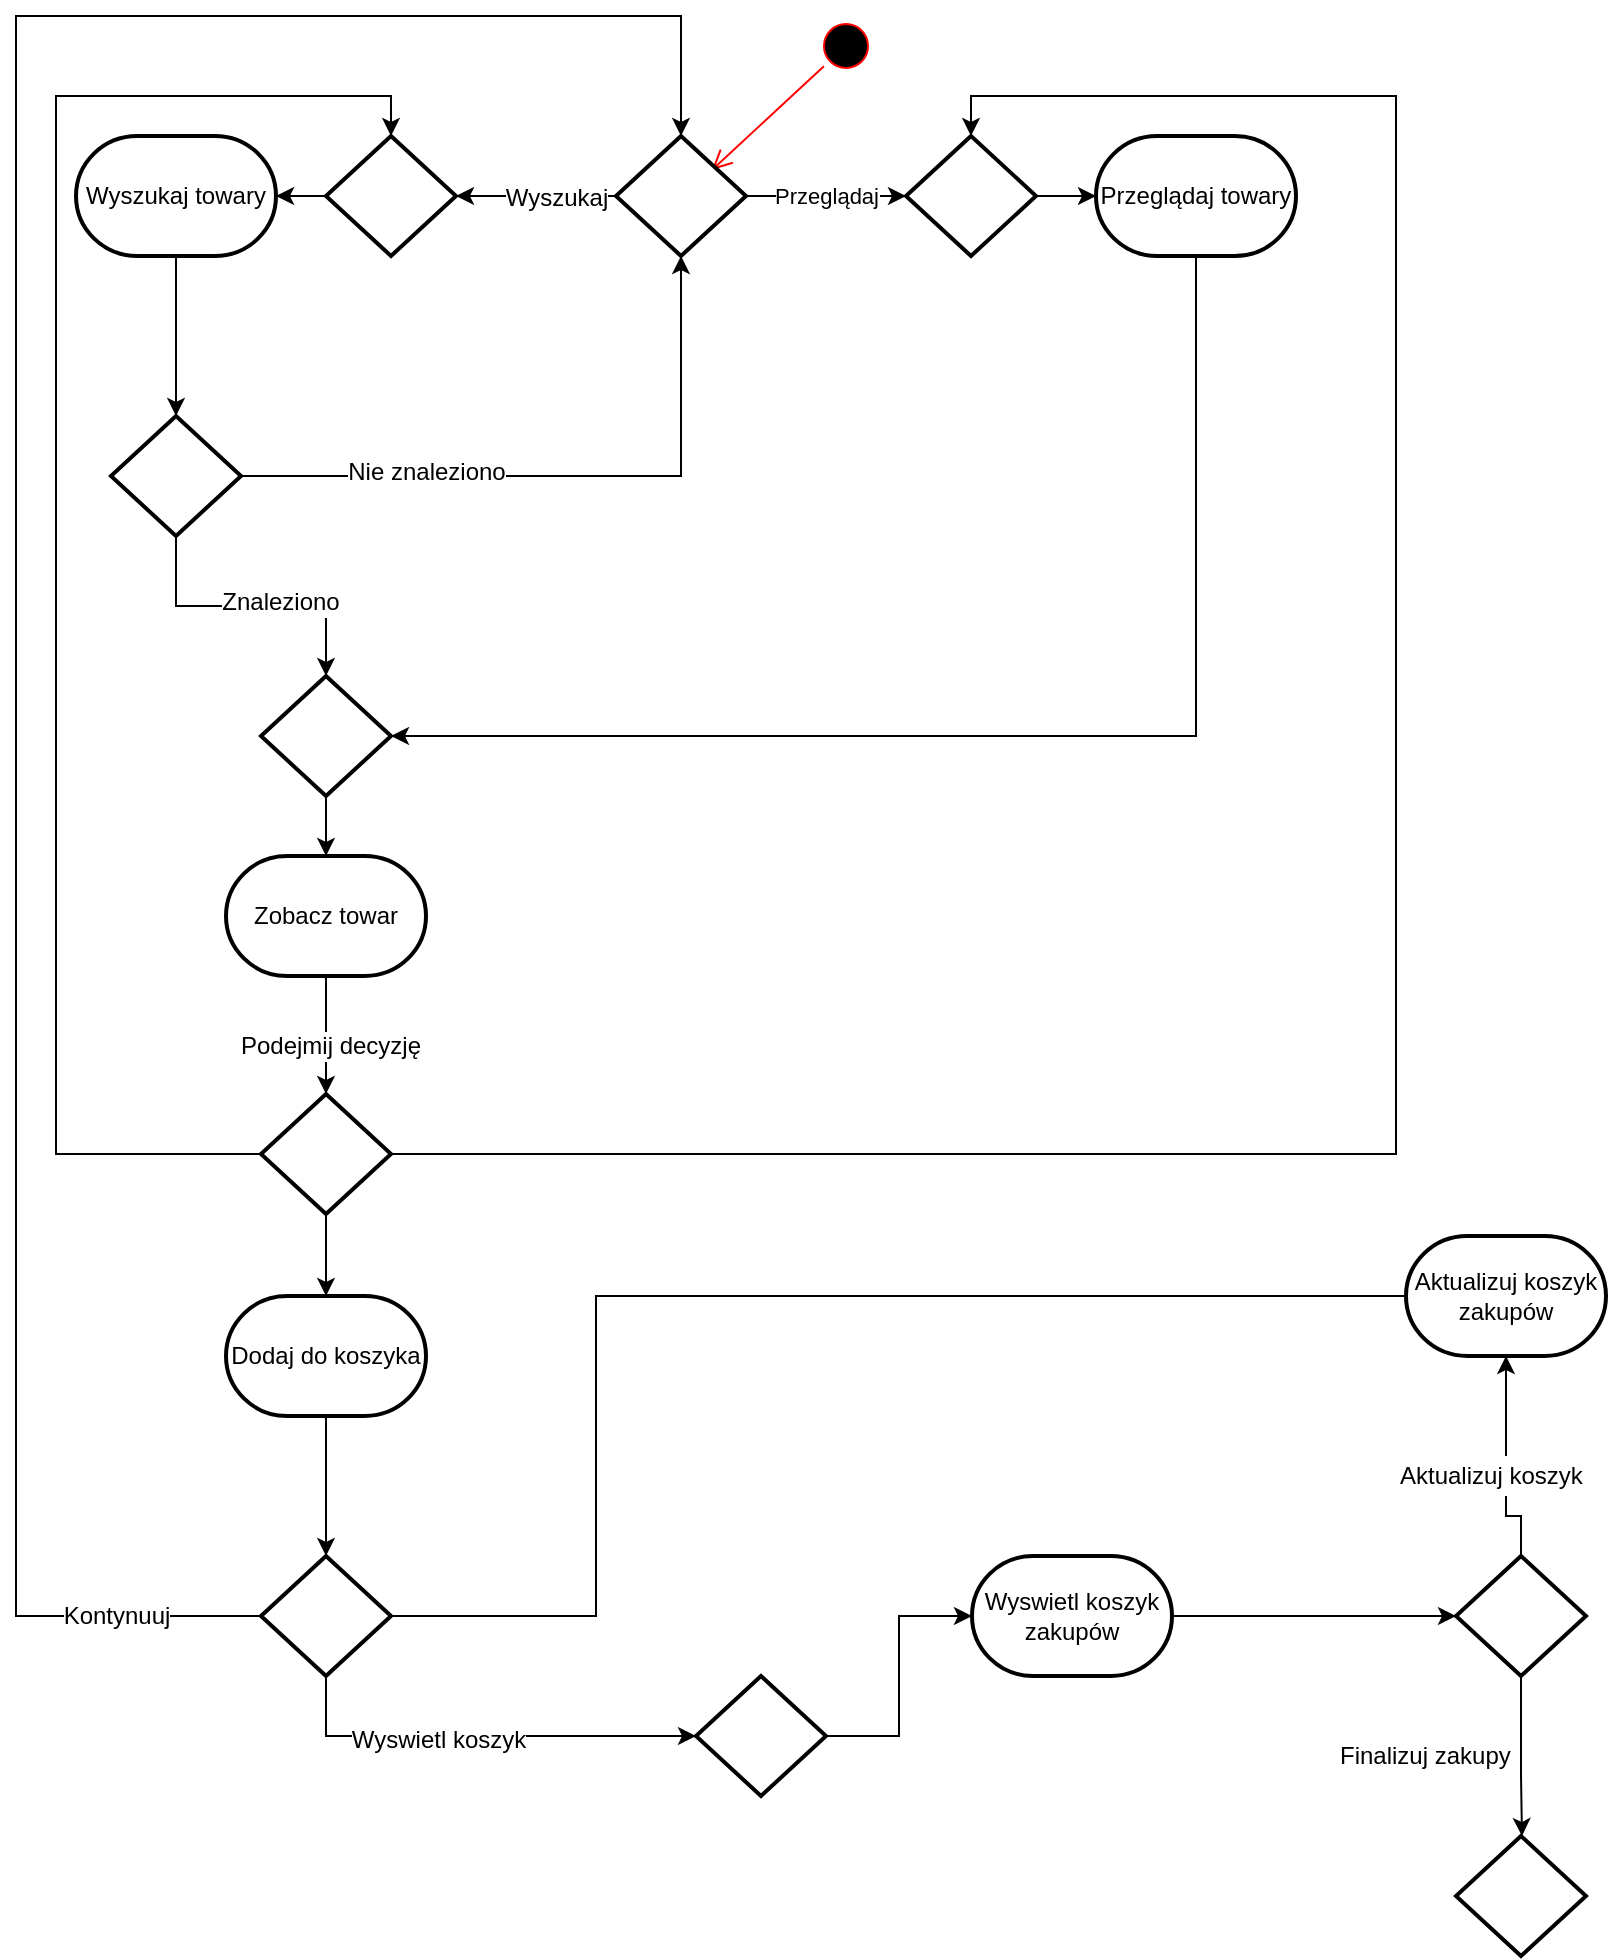 <mxfile version="12.2.0" type="github" pages="1">
  <diagram id="q-2RWPI-wPKnb1UbpKC9" name="Strona-1">
    <mxGraphModel dx="928" dy="607" grid="1" gridSize="10" guides="1" tooltips="1" connect="1" arrows="1" fold="1" page="1" pageScale="1" pageWidth="827" pageHeight="1169" math="0" shadow="0">
      <root>
        <mxCell id="0"/>
        <mxCell id="1" parent="0"/>
        <mxCell id="qWSLHKxNZ5O1IRngzNQX-28" value="" style="ellipse;html=1;shape=startState;fillColor=#000000;strokeColor=#ff0000;" vertex="1" parent="1">
          <mxGeometry x="413" y="30" width="30" height="30" as="geometry"/>
        </mxCell>
        <mxCell id="qWSLHKxNZ5O1IRngzNQX-29" value="" style="html=1;verticalAlign=bottom;endArrow=open;endSize=8;strokeColor=#ff0000;entryX=0.738;entryY=0.283;entryDx=0;entryDy=0;entryPerimeter=0;" edge="1" source="qWSLHKxNZ5O1IRngzNQX-28" parent="1" target="qWSLHKxNZ5O1IRngzNQX-30">
          <mxGeometry relative="1" as="geometry">
            <mxPoint x="345.5" y="90" as="targetPoint"/>
          </mxGeometry>
        </mxCell>
        <mxCell id="qWSLHKxNZ5O1IRngzNQX-33" value="" style="edgeStyle=orthogonalEdgeStyle;rounded=0;orthogonalLoop=1;jettySize=auto;html=1;" edge="1" parent="1" source="qWSLHKxNZ5O1IRngzNQX-30" target="qWSLHKxNZ5O1IRngzNQX-32">
          <mxGeometry relative="1" as="geometry"/>
        </mxCell>
        <mxCell id="qWSLHKxNZ5O1IRngzNQX-36" value="Wyszukaj" style="text;html=1;resizable=0;points=[];align=center;verticalAlign=middle;labelBackgroundColor=#ffffff;" vertex="1" connectable="0" parent="qWSLHKxNZ5O1IRngzNQX-33">
          <mxGeometry x="-0.25" y="1" relative="1" as="geometry">
            <mxPoint as="offset"/>
          </mxGeometry>
        </mxCell>
        <mxCell id="qWSLHKxNZ5O1IRngzNQX-35" value="Przeglądaj" style="edgeStyle=orthogonalEdgeStyle;rounded=0;orthogonalLoop=1;jettySize=auto;html=1;" edge="1" parent="1" source="qWSLHKxNZ5O1IRngzNQX-30" target="qWSLHKxNZ5O1IRngzNQX-34">
          <mxGeometry relative="1" as="geometry"/>
        </mxCell>
        <mxCell id="qWSLHKxNZ5O1IRngzNQX-30" value="" style="strokeWidth=2;html=1;shape=mxgraph.flowchart.decision;whiteSpace=wrap;" vertex="1" parent="1">
          <mxGeometry x="313" y="90" width="65" height="60" as="geometry"/>
        </mxCell>
        <mxCell id="qWSLHKxNZ5O1IRngzNQX-37" style="edgeStyle=orthogonalEdgeStyle;rounded=0;orthogonalLoop=1;jettySize=auto;html=1;exitX=1;exitY=0.5;exitDx=0;exitDy=0;exitPerimeter=0;entryX=0;entryY=0.5;entryDx=0;entryDy=0;entryPerimeter=0;" edge="1" parent="1" source="qWSLHKxNZ5O1IRngzNQX-34" target="qWSLHKxNZ5O1IRngzNQX-31">
          <mxGeometry relative="1" as="geometry"/>
        </mxCell>
        <mxCell id="qWSLHKxNZ5O1IRngzNQX-34" value="" style="strokeWidth=2;html=1;shape=mxgraph.flowchart.decision;whiteSpace=wrap;" vertex="1" parent="1">
          <mxGeometry x="458" y="90" width="65" height="60" as="geometry"/>
        </mxCell>
        <mxCell id="qWSLHKxNZ5O1IRngzNQX-40" style="edgeStyle=orthogonalEdgeStyle;rounded=0;orthogonalLoop=1;jettySize=auto;html=1;exitX=0;exitY=0.5;exitDx=0;exitDy=0;exitPerimeter=0;entryX=1;entryY=0.5;entryDx=0;entryDy=0;entryPerimeter=0;" edge="1" parent="1" source="qWSLHKxNZ5O1IRngzNQX-32" target="qWSLHKxNZ5O1IRngzNQX-38">
          <mxGeometry relative="1" as="geometry"/>
        </mxCell>
        <mxCell id="qWSLHKxNZ5O1IRngzNQX-42" value="" style="edgeStyle=orthogonalEdgeStyle;rounded=0;orthogonalLoop=1;jettySize=auto;html=1;exitX=0.5;exitY=1;exitDx=0;exitDy=0;exitPerimeter=0;" edge="1" parent="1" source="qWSLHKxNZ5O1IRngzNQX-38" target="qWSLHKxNZ5O1IRngzNQX-41">
          <mxGeometry relative="1" as="geometry"/>
        </mxCell>
        <mxCell id="qWSLHKxNZ5O1IRngzNQX-32" value="" style="strokeWidth=2;html=1;shape=mxgraph.flowchart.decision;whiteSpace=wrap;" vertex="1" parent="1">
          <mxGeometry x="168" y="90" width="65" height="60" as="geometry"/>
        </mxCell>
        <mxCell id="qWSLHKxNZ5O1IRngzNQX-43" style="edgeStyle=orthogonalEdgeStyle;rounded=0;orthogonalLoop=1;jettySize=auto;html=1;exitX=1;exitY=0.5;exitDx=0;exitDy=0;exitPerimeter=0;entryX=0.5;entryY=1;entryDx=0;entryDy=0;entryPerimeter=0;" edge="1" parent="1" source="qWSLHKxNZ5O1IRngzNQX-41" target="qWSLHKxNZ5O1IRngzNQX-30">
          <mxGeometry relative="1" as="geometry"/>
        </mxCell>
        <mxCell id="qWSLHKxNZ5O1IRngzNQX-44" value="Nie znaleziono" style="text;html=1;resizable=0;points=[];align=center;verticalAlign=middle;labelBackgroundColor=#ffffff;" vertex="1" connectable="0" parent="qWSLHKxNZ5O1IRngzNQX-43">
          <mxGeometry x="-0.442" y="2" relative="1" as="geometry">
            <mxPoint as="offset"/>
          </mxGeometry>
        </mxCell>
        <mxCell id="qWSLHKxNZ5O1IRngzNQX-50" style="edgeStyle=orthogonalEdgeStyle;rounded=0;orthogonalLoop=1;jettySize=auto;html=1;exitX=0.5;exitY=1;exitDx=0;exitDy=0;exitPerimeter=0;entryX=0.5;entryY=0;entryDx=0;entryDy=0;entryPerimeter=0;" edge="1" parent="1" source="qWSLHKxNZ5O1IRngzNQX-41" target="qWSLHKxNZ5O1IRngzNQX-45">
          <mxGeometry relative="1" as="geometry"/>
        </mxCell>
        <mxCell id="qWSLHKxNZ5O1IRngzNQX-51" value="Znaleziono" style="text;html=1;resizable=0;points=[];align=center;verticalAlign=middle;labelBackgroundColor=#ffffff;" vertex="1" connectable="0" parent="qWSLHKxNZ5O1IRngzNQX-50">
          <mxGeometry x="0.202" y="2" relative="1" as="geometry">
            <mxPoint as="offset"/>
          </mxGeometry>
        </mxCell>
        <mxCell id="qWSLHKxNZ5O1IRngzNQX-41" value="" style="strokeWidth=2;html=1;shape=mxgraph.flowchart.decision;whiteSpace=wrap;" vertex="1" parent="1">
          <mxGeometry x="60.5" y="230" width="65" height="60" as="geometry"/>
        </mxCell>
        <mxCell id="qWSLHKxNZ5O1IRngzNQX-54" style="edgeStyle=orthogonalEdgeStyle;rounded=0;orthogonalLoop=1;jettySize=auto;html=1;exitX=0.5;exitY=1;exitDx=0;exitDy=0;exitPerimeter=0;entryX=0.5;entryY=0;entryDx=0;entryDy=0;entryPerimeter=0;" edge="1" parent="1" source="qWSLHKxNZ5O1IRngzNQX-45" target="qWSLHKxNZ5O1IRngzNQX-52">
          <mxGeometry relative="1" as="geometry"/>
        </mxCell>
        <mxCell id="qWSLHKxNZ5O1IRngzNQX-45" value="" style="strokeWidth=2;html=1;shape=mxgraph.flowchart.decision;whiteSpace=wrap;" vertex="1" parent="1">
          <mxGeometry x="135.5" y="360" width="65" height="60" as="geometry"/>
        </mxCell>
        <mxCell id="qWSLHKxNZ5O1IRngzNQX-53" style="edgeStyle=orthogonalEdgeStyle;rounded=0;orthogonalLoop=1;jettySize=auto;html=1;exitX=0.5;exitY=1;exitDx=0;exitDy=0;exitPerimeter=0;entryX=1;entryY=0.5;entryDx=0;entryDy=0;entryPerimeter=0;" edge="1" parent="1" source="qWSLHKxNZ5O1IRngzNQX-31" target="qWSLHKxNZ5O1IRngzNQX-45">
          <mxGeometry relative="1" as="geometry"/>
        </mxCell>
        <mxCell id="qWSLHKxNZ5O1IRngzNQX-31" value="Przeglądaj towary" style="strokeWidth=2;html=1;shape=mxgraph.flowchart.terminator;whiteSpace=wrap;" vertex="1" parent="1">
          <mxGeometry x="553" y="90" width="100" height="60" as="geometry"/>
        </mxCell>
        <mxCell id="qWSLHKxNZ5O1IRngzNQX-38" value="Wyszukaj towary" style="strokeWidth=2;html=1;shape=mxgraph.flowchart.terminator;whiteSpace=wrap;" vertex="1" parent="1">
          <mxGeometry x="43" y="90" width="100" height="60" as="geometry"/>
        </mxCell>
        <mxCell id="qWSLHKxNZ5O1IRngzNQX-56" style="edgeStyle=orthogonalEdgeStyle;rounded=0;orthogonalLoop=1;jettySize=auto;html=1;exitX=0.5;exitY=1;exitDx=0;exitDy=0;exitPerimeter=0;entryX=0.5;entryY=0;entryDx=0;entryDy=0;entryPerimeter=0;" edge="1" parent="1" source="qWSLHKxNZ5O1IRngzNQX-52" target="qWSLHKxNZ5O1IRngzNQX-55">
          <mxGeometry relative="1" as="geometry"/>
        </mxCell>
        <mxCell id="qWSLHKxNZ5O1IRngzNQX-58" value="Podejmij decyzję" style="text;html=1;resizable=0;points=[];align=center;verticalAlign=middle;labelBackgroundColor=#ffffff;" vertex="1" connectable="0" parent="qWSLHKxNZ5O1IRngzNQX-56">
          <mxGeometry x="0.167" y="2" relative="1" as="geometry">
            <mxPoint as="offset"/>
          </mxGeometry>
        </mxCell>
        <mxCell id="qWSLHKxNZ5O1IRngzNQX-52" value="Zobacz towar" style="strokeWidth=2;html=1;shape=mxgraph.flowchart.terminator;whiteSpace=wrap;" vertex="1" parent="1">
          <mxGeometry x="118" y="450" width="100" height="60" as="geometry"/>
        </mxCell>
        <mxCell id="qWSLHKxNZ5O1IRngzNQX-59" style="edgeStyle=orthogonalEdgeStyle;rounded=0;orthogonalLoop=1;jettySize=auto;html=1;exitX=0;exitY=0.5;exitDx=0;exitDy=0;exitPerimeter=0;entryX=0.5;entryY=0;entryDx=0;entryDy=0;entryPerimeter=0;" edge="1" parent="1" source="qWSLHKxNZ5O1IRngzNQX-55" target="qWSLHKxNZ5O1IRngzNQX-32">
          <mxGeometry relative="1" as="geometry">
            <Array as="points">
              <mxPoint x="33" y="599"/>
              <mxPoint x="33" y="70"/>
              <mxPoint x="201" y="70"/>
            </Array>
          </mxGeometry>
        </mxCell>
        <mxCell id="qWSLHKxNZ5O1IRngzNQX-60" style="edgeStyle=orthogonalEdgeStyle;rounded=0;orthogonalLoop=1;jettySize=auto;html=1;exitX=1;exitY=0.5;exitDx=0;exitDy=0;exitPerimeter=0;entryX=0.5;entryY=0;entryDx=0;entryDy=0;entryPerimeter=0;" edge="1" parent="1" source="qWSLHKxNZ5O1IRngzNQX-55" target="qWSLHKxNZ5O1IRngzNQX-34">
          <mxGeometry relative="1" as="geometry">
            <Array as="points">
              <mxPoint x="703" y="599"/>
              <mxPoint x="703" y="70"/>
              <mxPoint x="491" y="70"/>
            </Array>
          </mxGeometry>
        </mxCell>
        <mxCell id="qWSLHKxNZ5O1IRngzNQX-61" style="edgeStyle=orthogonalEdgeStyle;rounded=0;orthogonalLoop=1;jettySize=auto;html=1;exitX=0.5;exitY=1;exitDx=0;exitDy=0;exitPerimeter=0;entryX=0.5;entryY=0;entryDx=0;entryDy=0;entryPerimeter=0;" edge="1" parent="1" source="qWSLHKxNZ5O1IRngzNQX-55" target="qWSLHKxNZ5O1IRngzNQX-63">
          <mxGeometry relative="1" as="geometry">
            <mxPoint x="168" y="680" as="targetPoint"/>
          </mxGeometry>
        </mxCell>
        <mxCell id="qWSLHKxNZ5O1IRngzNQX-55" value="" style="strokeWidth=2;html=1;shape=mxgraph.flowchart.decision;whiteSpace=wrap;" vertex="1" parent="1">
          <mxGeometry x="135.5" y="569" width="65" height="60" as="geometry"/>
        </mxCell>
        <mxCell id="qWSLHKxNZ5O1IRngzNQX-65" style="edgeStyle=orthogonalEdgeStyle;rounded=0;orthogonalLoop=1;jettySize=auto;html=1;exitX=0.5;exitY=1;exitDx=0;exitDy=0;exitPerimeter=0;entryX=0.5;entryY=0;entryDx=0;entryDy=0;entryPerimeter=0;" edge="1" parent="1" source="qWSLHKxNZ5O1IRngzNQX-63" target="qWSLHKxNZ5O1IRngzNQX-64">
          <mxGeometry relative="1" as="geometry"/>
        </mxCell>
        <mxCell id="qWSLHKxNZ5O1IRngzNQX-63" value="Dodaj do koszyka" style="strokeWidth=2;html=1;shape=mxgraph.flowchart.terminator;whiteSpace=wrap;" vertex="1" parent="1">
          <mxGeometry x="118" y="670" width="100" height="60" as="geometry"/>
        </mxCell>
        <mxCell id="qWSLHKxNZ5O1IRngzNQX-69" style="edgeStyle=orthogonalEdgeStyle;rounded=0;orthogonalLoop=1;jettySize=auto;html=1;exitX=0;exitY=0.5;exitDx=0;exitDy=0;exitPerimeter=0;entryX=0.5;entryY=0;entryDx=0;entryDy=0;entryPerimeter=0;" edge="1" parent="1" source="qWSLHKxNZ5O1IRngzNQX-64" target="qWSLHKxNZ5O1IRngzNQX-30">
          <mxGeometry relative="1" as="geometry">
            <Array as="points">
              <mxPoint x="13" y="830"/>
              <mxPoint x="13" y="30"/>
              <mxPoint x="346" y="30"/>
            </Array>
          </mxGeometry>
        </mxCell>
        <mxCell id="qWSLHKxNZ5O1IRngzNQX-70" value="Kontynuuj" style="text;html=1;resizable=0;points=[];align=center;verticalAlign=middle;labelBackgroundColor=#ffffff;" vertex="1" connectable="0" parent="qWSLHKxNZ5O1IRngzNQX-69">
          <mxGeometry x="-0.889" relative="1" as="geometry">
            <mxPoint as="offset"/>
          </mxGeometry>
        </mxCell>
        <mxCell id="qWSLHKxNZ5O1IRngzNQX-72" value="" style="edgeStyle=orthogonalEdgeStyle;rounded=0;orthogonalLoop=1;jettySize=auto;html=1;exitX=0.5;exitY=1;exitDx=0;exitDy=0;exitPerimeter=0;" edge="1" parent="1" source="qWSLHKxNZ5O1IRngzNQX-64" target="qWSLHKxNZ5O1IRngzNQX-71">
          <mxGeometry relative="1" as="geometry">
            <Array as="points">
              <mxPoint x="168" y="890"/>
            </Array>
          </mxGeometry>
        </mxCell>
        <mxCell id="qWSLHKxNZ5O1IRngzNQX-75" value="Wyswietl koszyk" style="text;html=1;resizable=0;points=[];align=center;verticalAlign=middle;labelBackgroundColor=#ffffff;" vertex="1" connectable="0" parent="qWSLHKxNZ5O1IRngzNQX-72">
          <mxGeometry x="-0.207" y="-2" relative="1" as="geometry">
            <mxPoint x="1" as="offset"/>
          </mxGeometry>
        </mxCell>
        <mxCell id="qWSLHKxNZ5O1IRngzNQX-64" value="" style="strokeWidth=2;html=1;shape=mxgraph.flowchart.decision;whiteSpace=wrap;" vertex="1" parent="1">
          <mxGeometry x="135.5" y="800" width="65" height="60" as="geometry"/>
        </mxCell>
        <mxCell id="qWSLHKxNZ5O1IRngzNQX-77" style="edgeStyle=orthogonalEdgeStyle;rounded=0;orthogonalLoop=1;jettySize=auto;html=1;exitX=1;exitY=0.5;exitDx=0;exitDy=0;exitPerimeter=0;" edge="1" parent="1" source="qWSLHKxNZ5O1IRngzNQX-71" target="qWSLHKxNZ5O1IRngzNQX-76">
          <mxGeometry relative="1" as="geometry"/>
        </mxCell>
        <mxCell id="qWSLHKxNZ5O1IRngzNQX-71" value="" style="strokeWidth=2;html=1;shape=mxgraph.flowchart.decision;whiteSpace=wrap;" vertex="1" parent="1">
          <mxGeometry x="353" y="860" width="65" height="60" as="geometry"/>
        </mxCell>
        <mxCell id="qWSLHKxNZ5O1IRngzNQX-79" style="edgeStyle=orthogonalEdgeStyle;rounded=0;orthogonalLoop=1;jettySize=auto;html=1;exitX=1;exitY=0.5;exitDx=0;exitDy=0;exitPerimeter=0;entryX=0;entryY=0.5;entryDx=0;entryDy=0;entryPerimeter=0;" edge="1" parent="1" source="qWSLHKxNZ5O1IRngzNQX-76" target="qWSLHKxNZ5O1IRngzNQX-78">
          <mxGeometry relative="1" as="geometry"/>
        </mxCell>
        <mxCell id="qWSLHKxNZ5O1IRngzNQX-76" value="Wyswietl koszyk zakupów" style="strokeWidth=2;html=1;shape=mxgraph.flowchart.terminator;whiteSpace=wrap;" vertex="1" parent="1">
          <mxGeometry x="491" y="800" width="100" height="60" as="geometry"/>
        </mxCell>
        <mxCell id="qWSLHKxNZ5O1IRngzNQX-82" value="" style="edgeStyle=orthogonalEdgeStyle;rounded=0;orthogonalLoop=1;jettySize=auto;html=1;" edge="1" parent="1" source="qWSLHKxNZ5O1IRngzNQX-78" target="qWSLHKxNZ5O1IRngzNQX-81">
          <mxGeometry relative="1" as="geometry">
            <Array as="points">
              <mxPoint x="766" y="910"/>
              <mxPoint x="766" y="910"/>
            </Array>
          </mxGeometry>
        </mxCell>
        <mxCell id="qWSLHKxNZ5O1IRngzNQX-85" value="" style="edgeStyle=orthogonalEdgeStyle;rounded=0;orthogonalLoop=1;jettySize=auto;html=1;entryX=0.5;entryY=1;entryDx=0;entryDy=0;entryPerimeter=0;" edge="1" parent="1" source="qWSLHKxNZ5O1IRngzNQX-86" target="qWSLHKxNZ5O1IRngzNQX-90">
          <mxGeometry relative="1" as="geometry">
            <mxPoint x="758" y="710" as="targetPoint"/>
          </mxGeometry>
        </mxCell>
        <mxCell id="qWSLHKxNZ5O1IRngzNQX-78" value="" style="strokeWidth=2;html=1;shape=mxgraph.flowchart.decision;whiteSpace=wrap;" vertex="1" parent="1">
          <mxGeometry x="733" y="800" width="65" height="60" as="geometry"/>
        </mxCell>
        <mxCell id="qWSLHKxNZ5O1IRngzNQX-81" value="" style="strokeWidth=2;html=1;shape=mxgraph.flowchart.decision;whiteSpace=wrap;" vertex="1" parent="1">
          <mxGeometry x="733" y="940" width="65" height="60" as="geometry"/>
        </mxCell>
        <mxCell id="qWSLHKxNZ5O1IRngzNQX-86" value="Aktualizuj koszyk" style="text;html=1;resizable=0;points=[];autosize=1;align=left;verticalAlign=top;spacingTop=-4;" vertex="1" parent="1">
          <mxGeometry x="703" y="750" width="110" height="20" as="geometry"/>
        </mxCell>
        <mxCell id="qWSLHKxNZ5O1IRngzNQX-87" value="" style="edgeStyle=orthogonalEdgeStyle;rounded=0;orthogonalLoop=1;jettySize=auto;html=1;endArrow=none;endFill=0;" edge="1" parent="1" source="qWSLHKxNZ5O1IRngzNQX-78" target="qWSLHKxNZ5O1IRngzNQX-86">
          <mxGeometry relative="1" as="geometry">
            <mxPoint x="765.5" y="800" as="sourcePoint"/>
            <mxPoint x="765.5" y="720" as="targetPoint"/>
          </mxGeometry>
        </mxCell>
        <mxCell id="qWSLHKxNZ5O1IRngzNQX-93" style="edgeStyle=orthogonalEdgeStyle;rounded=0;orthogonalLoop=1;jettySize=auto;html=1;exitX=0;exitY=0.5;exitDx=0;exitDy=0;exitPerimeter=0;entryX=1;entryY=0.5;entryDx=0;entryDy=0;entryPerimeter=0;endArrow=none;endFill=0;" edge="1" parent="1" source="qWSLHKxNZ5O1IRngzNQX-90" target="qWSLHKxNZ5O1IRngzNQX-64">
          <mxGeometry relative="1" as="geometry">
            <Array as="points">
              <mxPoint x="303" y="670"/>
              <mxPoint x="303" y="830"/>
            </Array>
          </mxGeometry>
        </mxCell>
        <mxCell id="qWSLHKxNZ5O1IRngzNQX-90" value="Aktualizuj koszyk zakupów" style="strokeWidth=2;html=1;shape=mxgraph.flowchart.terminator;whiteSpace=wrap;" vertex="1" parent="1">
          <mxGeometry x="708" y="640" width="100" height="60" as="geometry"/>
        </mxCell>
        <mxCell id="qWSLHKxNZ5O1IRngzNQX-94" value="Finalizuj zakupy" style="text;html=1;resizable=0;points=[];autosize=1;align=left;verticalAlign=top;spacingTop=-4;" vertex="1" parent="1">
          <mxGeometry x="673" y="890" width="100" height="20" as="geometry"/>
        </mxCell>
      </root>
    </mxGraphModel>
  </diagram>
</mxfile>
